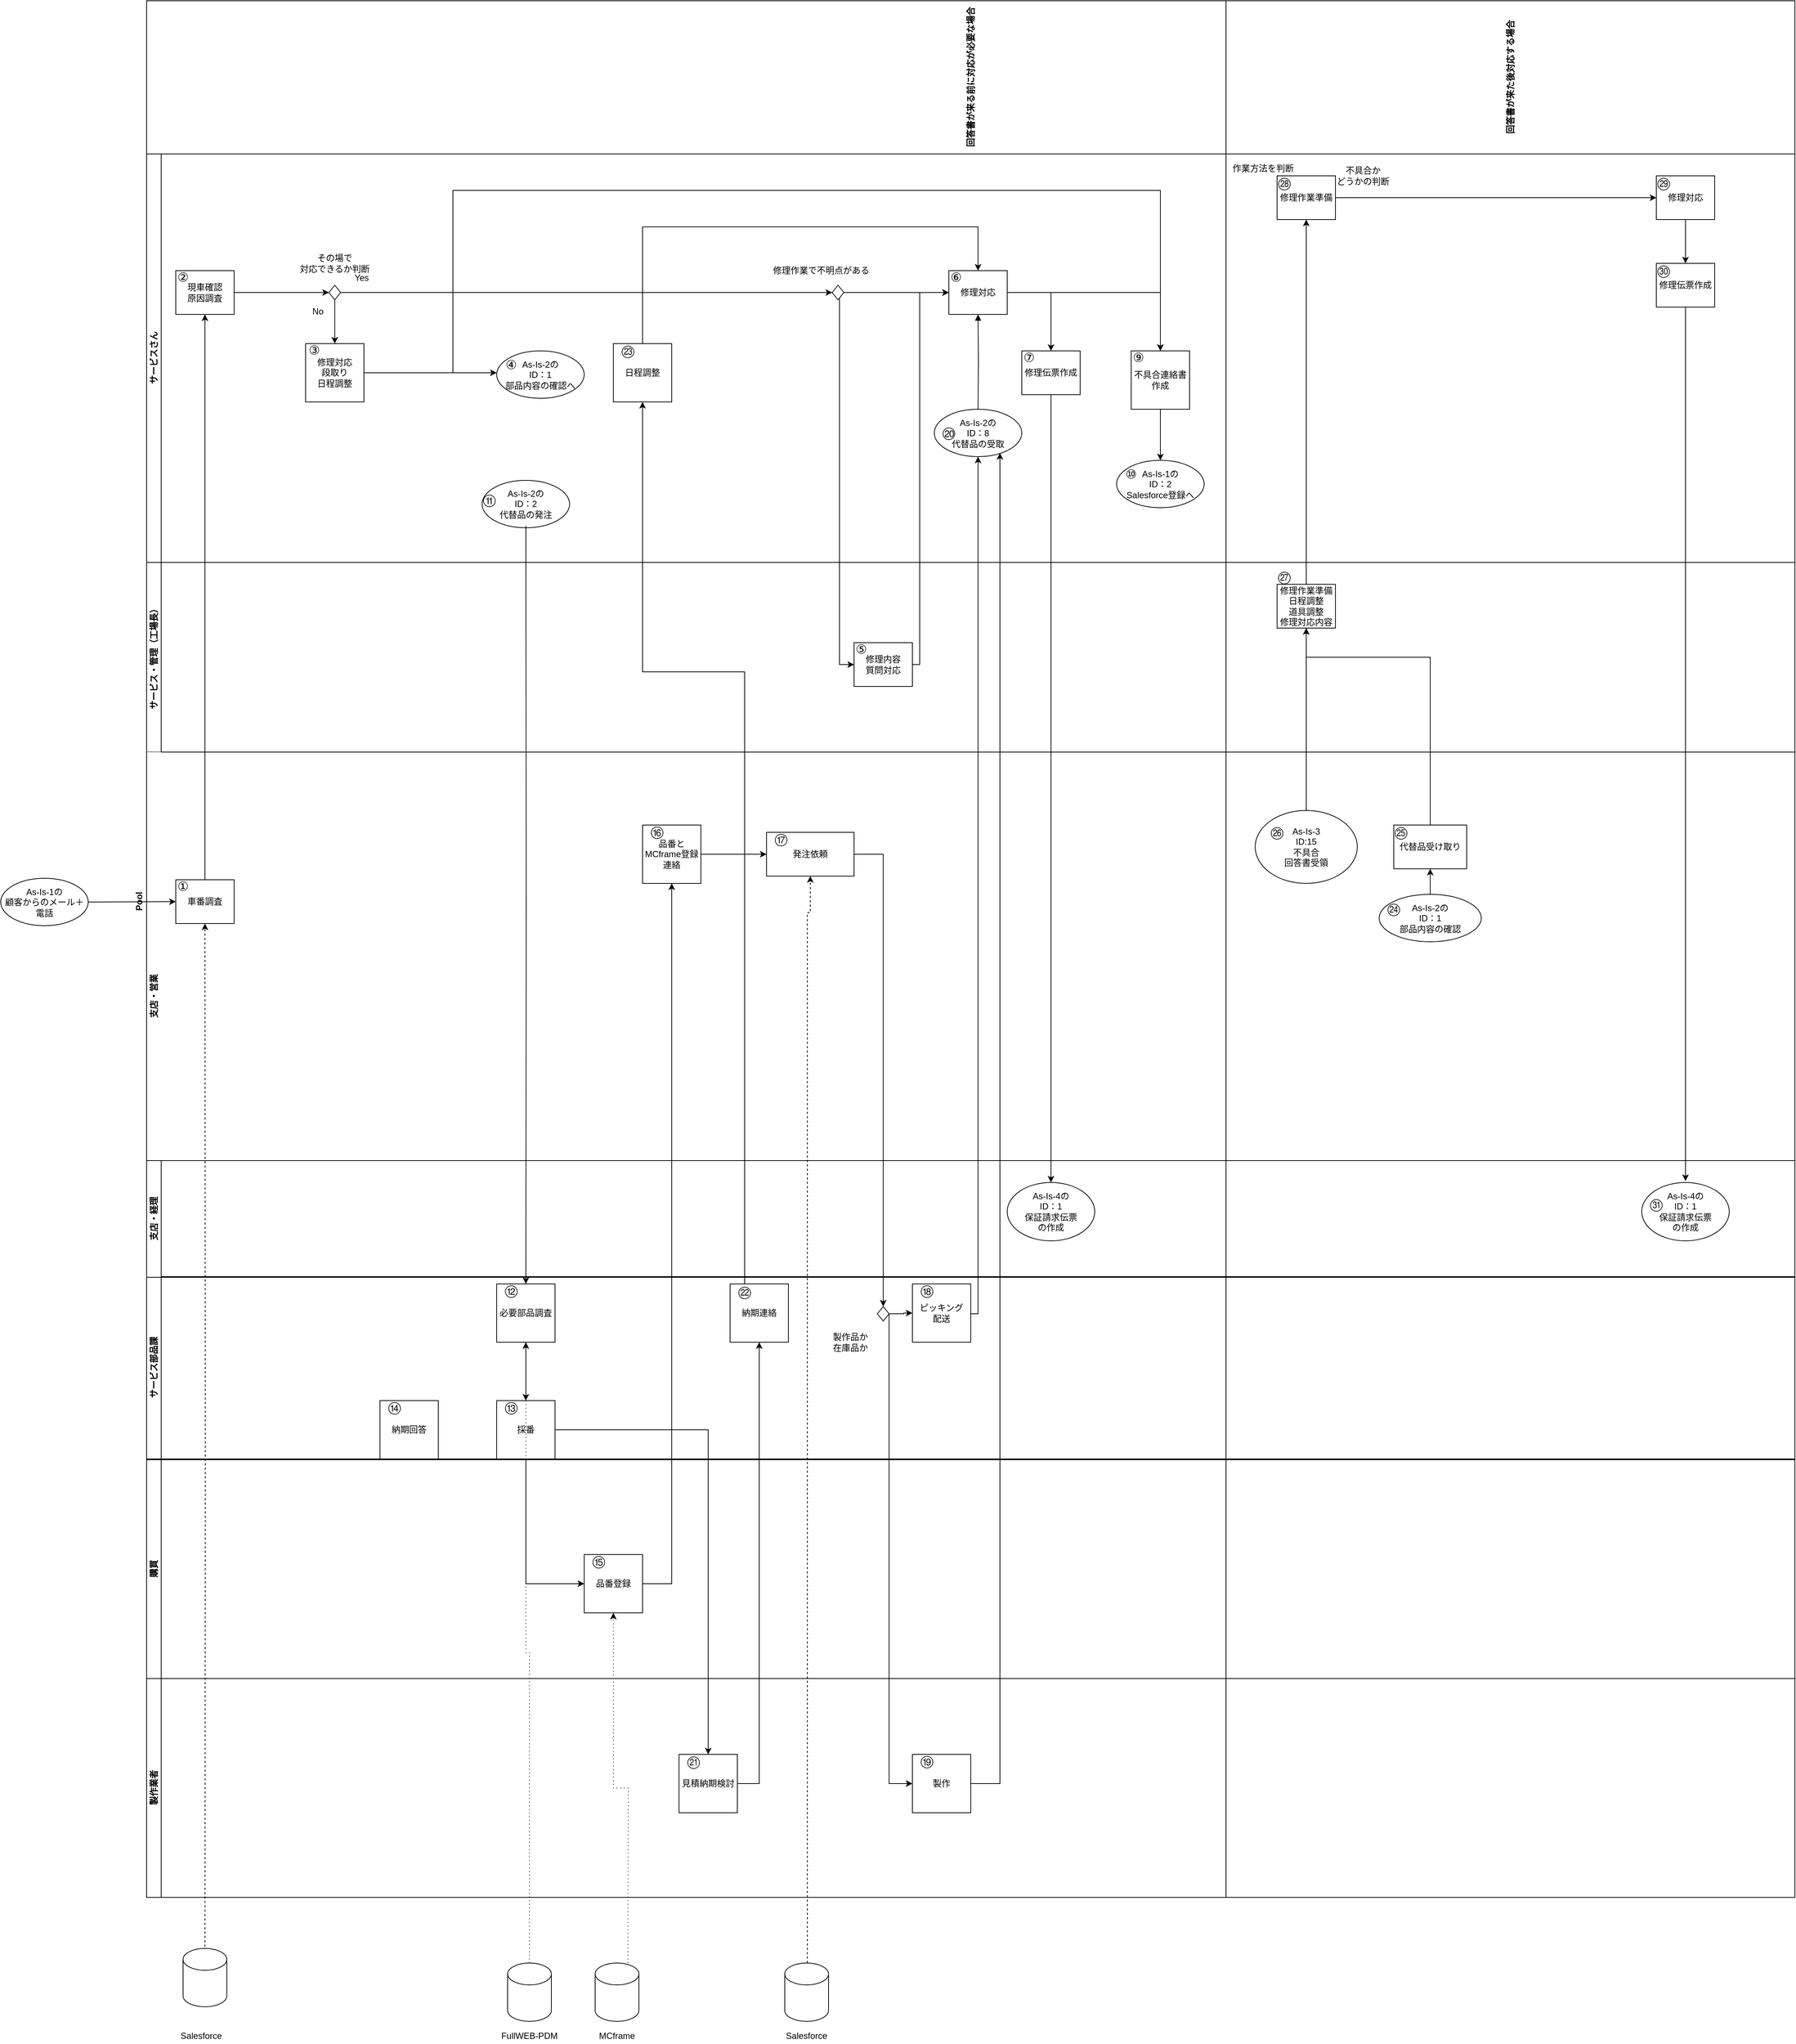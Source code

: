 <mxfile version="14.4.2" type="github">
  <diagram id="prtHgNgQTEPvFCAcTncT" name="Page-1">
    <mxGraphModel dx="3947" dy="2934" grid="1" gridSize="10" guides="1" tooltips="1" connect="1" arrows="1" fold="1" page="1" pageScale="1" pageWidth="827" pageHeight="1169" math="0" shadow="0">
      <root>
        <mxCell id="0" />
        <mxCell id="1" parent="0" />
        <mxCell id="dNxyNK7c78bLwvsdeMH5-19" value="Pool" style="swimlane;html=1;childLayout=stackLayout;resizeParent=1;resizeParentMax=0;horizontal=0;startSize=20;horizontalStack=0;swimlaneFillColor=none;strokeColor=none;" parent="1" vertex="1">
          <mxGeometry x="120" y="120" width="2280" height="930" as="geometry" />
        </mxCell>
        <mxCell id="dNxyNK7c78bLwvsdeMH5-20" value="サービス・管理（工場長）" style="swimlane;html=1;startSize=20;horizontal=0;" parent="dNxyNK7c78bLwvsdeMH5-19" vertex="1">
          <mxGeometry x="20" width="2260" height="260" as="geometry" />
        </mxCell>
        <mxCell id="z5nzv6D3eItYVxrzep7x-37" value="修理内容&lt;br&gt;質問対応" style="rounded=0;whiteSpace=wrap;html=1;fontFamily=Helvetica;fontSize=12;fontColor=#000000;align=center;" parent="dNxyNK7c78bLwvsdeMH5-20" vertex="1">
          <mxGeometry x="970" y="110" width="80" height="60" as="geometry" />
        </mxCell>
        <mxCell id="5hORHY0Bwvzyk7AXpnxr-28" value="&lt;span style=&quot;font-size: 17px&quot;&gt;⑤&lt;/span&gt;" style="text;html=1;strokeColor=none;fillColor=none;align=center;verticalAlign=middle;whiteSpace=wrap;rounded=0;" vertex="1" parent="dNxyNK7c78bLwvsdeMH5-20">
          <mxGeometry x="960" y="110" width="40" height="20" as="geometry" />
        </mxCell>
        <mxCell id="5hORHY0Bwvzyk7AXpnxr-49" value="&lt;span style=&quot;font-size: 17px&quot;&gt;㉗&lt;/span&gt;" style="text;html=1;strokeColor=none;fillColor=none;align=center;verticalAlign=middle;whiteSpace=wrap;rounded=0;" vertex="1" parent="dNxyNK7c78bLwvsdeMH5-20">
          <mxGeometry x="1540" y="10" width="40" height="20" as="geometry" />
        </mxCell>
        <mxCell id="dNxyNK7c78bLwvsdeMH5-21" value="支店・営業" style="swimlane;html=1;startSize=20;horizontal=0;strokeColor=none;" parent="dNxyNK7c78bLwvsdeMH5-19" vertex="1">
          <mxGeometry x="20" y="260" width="2260" height="670" as="geometry" />
        </mxCell>
        <mxCell id="EkoDnE93ibO1WMqdiC40-5" value="車番調査" style="rounded=0;whiteSpace=wrap;html=1;fontFamily=Helvetica;fontSize=12;fontColor=#000000;align=center;" parent="dNxyNK7c78bLwvsdeMH5-21" vertex="1">
          <mxGeometry x="40" y="175" width="80" height="60" as="geometry" />
        </mxCell>
        <mxCell id="z5nzv6D3eItYVxrzep7x-132" value="発注依頼" style="whiteSpace=wrap;html=1;" parent="dNxyNK7c78bLwvsdeMH5-21" vertex="1">
          <mxGeometry x="850" y="110" width="120" height="60" as="geometry" />
        </mxCell>
        <mxCell id="EkoDnE93ibO1WMqdiC40-7" style="edgeStyle=orthogonalEdgeStyle;rounded=0;orthogonalLoop=1;jettySize=auto;html=1;dashed=1;entryX=0.5;entryY=1;entryDx=0;entryDy=0;" parent="dNxyNK7c78bLwvsdeMH5-21" target="EkoDnE93ibO1WMqdiC40-5" edge="1">
          <mxGeometry relative="1" as="geometry">
            <Array as="points" />
            <mxPoint x="80" y="1715.714" as="sourcePoint" />
            <mxPoint x="80" y="240" as="targetPoint" />
          </mxGeometry>
        </mxCell>
        <mxCell id="5hORHY0Bwvzyk7AXpnxr-10" style="edgeStyle=orthogonalEdgeStyle;rounded=0;orthogonalLoop=1;jettySize=auto;html=1;" edge="1" parent="dNxyNK7c78bLwvsdeMH5-21" source="EkoDnE93ibO1WMqdiC40-41" target="z5nzv6D3eItYVxrzep7x-132">
          <mxGeometry relative="1" as="geometry" />
        </mxCell>
        <mxCell id="EkoDnE93ibO1WMqdiC40-41" value="品番とMCframe登録連絡" style="whiteSpace=wrap;html=1;aspect=fixed;" parent="dNxyNK7c78bLwvsdeMH5-21" vertex="1">
          <mxGeometry x="680" y="100" width="80" height="80" as="geometry" />
        </mxCell>
        <mxCell id="5hORHY0Bwvzyk7AXpnxr-14" value="As-Is-2の&lt;br&gt;ID：1&lt;br&gt;&lt;div&gt;部品内容の確&lt;span&gt;認&lt;/span&gt;&lt;/div&gt;" style="ellipse;whiteSpace=wrap;html=1;" vertex="1" parent="dNxyNK7c78bLwvsdeMH5-21">
          <mxGeometry x="1690" y="195" width="140" height="65" as="geometry" />
        </mxCell>
        <mxCell id="FLFnpMw3MmitnRIGWcoV-2" value="As-Is-3&lt;br&gt;ID:15&lt;br&gt;不具合&lt;br&gt;回答書受領" style="ellipse;whiteSpace=wrap;html=1;" parent="dNxyNK7c78bLwvsdeMH5-21" vertex="1">
          <mxGeometry x="1520" y="80" width="140" height="100" as="geometry" />
        </mxCell>
        <mxCell id="5hORHY0Bwvzyk7AXpnxr-22" value="&lt;span&gt;As-Is-4の&lt;/span&gt;&lt;br&gt;&lt;span&gt;ID：1&lt;/span&gt;&lt;br&gt;&lt;div&gt;&lt;div&gt;保証請求伝票&lt;/div&gt;&lt;div&gt;の作成&lt;/div&gt;&lt;/div&gt;" style="ellipse;whiteSpace=wrap;html=1;" vertex="1" parent="dNxyNK7c78bLwvsdeMH5-21">
          <mxGeometry x="2050" y="590" width="120" height="80" as="geometry" />
        </mxCell>
        <mxCell id="5hORHY0Bwvzyk7AXpnxr-24" value="&lt;font style=&quot;font-size: 17px&quot;&gt;①&lt;/font&gt;" style="text;html=1;strokeColor=none;fillColor=none;align=center;verticalAlign=middle;whiteSpace=wrap;rounded=0;" vertex="1" parent="dNxyNK7c78bLwvsdeMH5-21">
          <mxGeometry x="30" y="175" width="40" height="20" as="geometry" />
        </mxCell>
        <mxCell id="5hORHY0Bwvzyk7AXpnxr-38" value="&lt;span style=&quot;font-size: 17px&quot;&gt;⑯&lt;/span&gt;" style="text;html=1;strokeColor=none;fillColor=none;align=center;verticalAlign=middle;whiteSpace=wrap;rounded=0;" vertex="1" parent="dNxyNK7c78bLwvsdeMH5-21">
          <mxGeometry x="680" y="100" width="40" height="20" as="geometry" />
        </mxCell>
        <mxCell id="5hORHY0Bwvzyk7AXpnxr-39" value="&lt;span style=&quot;font-size: 17px&quot;&gt;⑰&lt;/span&gt;" style="text;html=1;strokeColor=none;fillColor=none;align=center;verticalAlign=middle;whiteSpace=wrap;rounded=0;" vertex="1" parent="dNxyNK7c78bLwvsdeMH5-21">
          <mxGeometry x="850" y="110" width="40" height="20" as="geometry" />
        </mxCell>
        <mxCell id="5hORHY0Bwvzyk7AXpnxr-46" value="&lt;span style=&quot;font-size: 17px&quot;&gt;㉔&lt;/span&gt;" style="text;html=1;strokeColor=none;fillColor=none;align=center;verticalAlign=middle;whiteSpace=wrap;rounded=0;" vertex="1" parent="dNxyNK7c78bLwvsdeMH5-21">
          <mxGeometry x="1690" y="205" width="40" height="20" as="geometry" />
        </mxCell>
        <mxCell id="5hORHY0Bwvzyk7AXpnxr-48" value="&lt;span style=&quot;font-size: 17px&quot;&gt;㉖&lt;/span&gt;" style="text;html=1;strokeColor=none;fillColor=none;align=center;verticalAlign=middle;whiteSpace=wrap;rounded=0;" vertex="1" parent="dNxyNK7c78bLwvsdeMH5-21">
          <mxGeometry x="1530" y="100" width="40" height="20" as="geometry" />
        </mxCell>
        <mxCell id="5hORHY0Bwvzyk7AXpnxr-53" value="&lt;span style=&quot;font-size: 17px&quot;&gt;㉛&lt;/span&gt;" style="text;html=1;strokeColor=none;fillColor=none;align=center;verticalAlign=middle;whiteSpace=wrap;rounded=0;" vertex="1" parent="dNxyNK7c78bLwvsdeMH5-21">
          <mxGeometry x="2050" y="610" width="40" height="20" as="geometry" />
        </mxCell>
        <mxCell id="z5nzv6D3eItYVxrzep7x-8" value="代替品受け取り" style="rounded=0;whiteSpace=wrap;html=1;" parent="dNxyNK7c78bLwvsdeMH5-21" vertex="1">
          <mxGeometry x="1710" y="100" width="100" height="60" as="geometry" />
        </mxCell>
        <mxCell id="5hORHY0Bwvzyk7AXpnxr-15" style="edgeStyle=orthogonalEdgeStyle;rounded=0;orthogonalLoop=1;jettySize=auto;html=1;" edge="1" parent="dNxyNK7c78bLwvsdeMH5-21" source="5hORHY0Bwvzyk7AXpnxr-14" target="z5nzv6D3eItYVxrzep7x-8">
          <mxGeometry relative="1" as="geometry" />
        </mxCell>
        <mxCell id="5hORHY0Bwvzyk7AXpnxr-47" value="&lt;span style=&quot;font-size: 17px&quot;&gt;㉕&lt;/span&gt;" style="text;html=1;strokeColor=none;fillColor=none;align=center;verticalAlign=middle;whiteSpace=wrap;rounded=0;" vertex="1" parent="dNxyNK7c78bLwvsdeMH5-21">
          <mxGeometry x="1700" y="100" width="40" height="20" as="geometry" />
        </mxCell>
        <mxCell id="z5nzv6D3eItYVxrzep7x-14" value="サービスさん" style="swimlane;html=1;startSize=20;horizontal=0;" parent="1" vertex="1">
          <mxGeometry x="140" y="-440" width="2260" height="560" as="geometry" />
        </mxCell>
        <mxCell id="z5nzv6D3eItYVxrzep7x-86" style="edgeStyle=orthogonalEdgeStyle;rounded=0;orthogonalLoop=1;jettySize=auto;html=1;entryX=0;entryY=0.5;entryDx=0;entryDy=0;" parent="z5nzv6D3eItYVxrzep7x-14" source="z5nzv6D3eItYVxrzep7x-16" target="z5nzv6D3eItYVxrzep7x-85" edge="1">
          <mxGeometry relative="1" as="geometry" />
        </mxCell>
        <mxCell id="z5nzv6D3eItYVxrzep7x-16" value="現車確認&lt;br&gt;原因調査" style="rounded=0;whiteSpace=wrap;html=1;fontFamily=Helvetica;fontSize=12;fontColor=#000000;align=center;" parent="z5nzv6D3eItYVxrzep7x-14" vertex="1">
          <mxGeometry x="40" y="160" width="80" height="60" as="geometry" />
        </mxCell>
        <mxCell id="z5nzv6D3eItYVxrzep7x-44" style="edgeStyle=orthogonalEdgeStyle;rounded=0;orthogonalLoop=1;jettySize=auto;html=1;entryX=0;entryY=0.5;entryDx=0;entryDy=0;" parent="z5nzv6D3eItYVxrzep7x-14" source="z5nzv6D3eItYVxrzep7x-21" target="z5nzv6D3eItYVxrzep7x-23" edge="1">
          <mxGeometry relative="1" as="geometry" />
        </mxCell>
        <mxCell id="z5nzv6D3eItYVxrzep7x-21" value="" style="rhombus;whiteSpace=wrap;html=1;" parent="z5nzv6D3eItYVxrzep7x-14" vertex="1">
          <mxGeometry x="940" y="180" width="16" height="20" as="geometry" />
        </mxCell>
        <mxCell id="z5nzv6D3eItYVxrzep7x-22" value="その場で&lt;br&gt;対応できるか判断" style="text;html=1;strokeColor=none;fillColor=none;align=center;verticalAlign=middle;whiteSpace=wrap;rounded=0;" parent="z5nzv6D3eItYVxrzep7x-14" vertex="1">
          <mxGeometry x="193" y="140" width="130" height="20" as="geometry" />
        </mxCell>
        <mxCell id="5hORHY0Bwvzyk7AXpnxr-8" style="edgeStyle=orthogonalEdgeStyle;rounded=0;orthogonalLoop=1;jettySize=auto;html=1;entryX=0.5;entryY=0;entryDx=0;entryDy=0;" edge="1" parent="z5nzv6D3eItYVxrzep7x-14" source="z5nzv6D3eItYVxrzep7x-23" target="5hORHY0Bwvzyk7AXpnxr-6">
          <mxGeometry relative="1" as="geometry" />
        </mxCell>
        <mxCell id="z5nzv6D3eItYVxrzep7x-23" value="修理対応" style="rounded=0;whiteSpace=wrap;html=1;fontFamily=Helvetica;fontSize=12;fontColor=#000000;align=center;" parent="z5nzv6D3eItYVxrzep7x-14" vertex="1">
          <mxGeometry x="1100" y="160" width="80" height="60" as="geometry" />
        </mxCell>
        <mxCell id="dNxyNK7c78bLwvsdeMH5-34" value="修理伝票作成" style="rounded=0;whiteSpace=wrap;html=1;fontFamily=Helvetica;fontSize=12;fontColor=#000000;align=center;" parent="z5nzv6D3eItYVxrzep7x-14" vertex="1">
          <mxGeometry x="1200" y="270" width="80" height="60" as="geometry" />
        </mxCell>
        <mxCell id="YrqZv5F6dzmh7RyfZA-b-25" style="edgeStyle=orthogonalEdgeStyle;rounded=0;orthogonalLoop=1;jettySize=auto;html=1;entryX=0.5;entryY=0;entryDx=0;entryDy=0;exitX=1;exitY=0.5;exitDx=0;exitDy=0;" parent="z5nzv6D3eItYVxrzep7x-14" source="z5nzv6D3eItYVxrzep7x-23" target="dNxyNK7c78bLwvsdeMH5-34" edge="1">
          <mxGeometry relative="1" as="geometry">
            <mxPoint x="550" y="350" as="sourcePoint" />
            <Array as="points">
              <mxPoint x="1240" y="190" />
            </Array>
          </mxGeometry>
        </mxCell>
        <mxCell id="z5nzv6D3eItYVxrzep7x-42" value="No" style="text;html=1;strokeColor=none;fillColor=none;align=center;verticalAlign=middle;whiteSpace=wrap;rounded=0;" parent="z5nzv6D3eItYVxrzep7x-14" vertex="1">
          <mxGeometry x="170" y="206" width="130" height="20" as="geometry" />
        </mxCell>
        <mxCell id="z5nzv6D3eItYVxrzep7x-43" value="Yes" style="text;html=1;strokeColor=none;fillColor=none;align=center;verticalAlign=middle;whiteSpace=wrap;rounded=0;" parent="z5nzv6D3eItYVxrzep7x-14" vertex="1">
          <mxGeometry x="230" y="160" width="130" height="20" as="geometry" />
        </mxCell>
        <mxCell id="z5nzv6D3eItYVxrzep7x-100" style="edgeStyle=orthogonalEdgeStyle;rounded=0;orthogonalLoop=1;jettySize=auto;html=1;entryX=0;entryY=0.5;entryDx=0;entryDy=0;" parent="z5nzv6D3eItYVxrzep7x-14" source="z5nzv6D3eItYVxrzep7x-85" target="z5nzv6D3eItYVxrzep7x-21" edge="1">
          <mxGeometry relative="1" as="geometry" />
        </mxCell>
        <mxCell id="z5nzv6D3eItYVxrzep7x-85" value="" style="rhombus;whiteSpace=wrap;html=1;" parent="z5nzv6D3eItYVxrzep7x-14" vertex="1">
          <mxGeometry x="250" y="180" width="16" height="20" as="geometry" />
        </mxCell>
        <mxCell id="5hORHY0Bwvzyk7AXpnxr-16" style="edgeStyle=orthogonalEdgeStyle;rounded=0;orthogonalLoop=1;jettySize=auto;html=1;entryX=0;entryY=0.5;entryDx=0;entryDy=0;" edge="1" parent="z5nzv6D3eItYVxrzep7x-14" source="z5nzv6D3eItYVxrzep7x-93">
          <mxGeometry relative="1" as="geometry">
            <mxPoint x="480" y="300" as="targetPoint" />
          </mxGeometry>
        </mxCell>
        <mxCell id="z5nzv6D3eItYVxrzep7x-93" value="修理対応&lt;br&gt;段取り&lt;br&gt;日程調整" style="whiteSpace=wrap;html=1;aspect=fixed;" parent="z5nzv6D3eItYVxrzep7x-14" vertex="1">
          <mxGeometry x="218" y="260" width="80" height="80" as="geometry" />
        </mxCell>
        <mxCell id="z5nzv6D3eItYVxrzep7x-92" style="edgeStyle=orthogonalEdgeStyle;rounded=0;orthogonalLoop=1;jettySize=auto;html=1;" parent="z5nzv6D3eItYVxrzep7x-14" source="z5nzv6D3eItYVxrzep7x-85" target="z5nzv6D3eItYVxrzep7x-93" edge="1">
          <mxGeometry relative="1" as="geometry">
            <mxPoint x="258" y="150" as="targetPoint" />
          </mxGeometry>
        </mxCell>
        <mxCell id="5hORHY0Bwvzyk7AXpnxr-7" style="edgeStyle=orthogonalEdgeStyle;rounded=0;orthogonalLoop=1;jettySize=auto;html=1;entryX=0.5;entryY=0;entryDx=0;entryDy=0;exitX=1;exitY=0.5;exitDx=0;exitDy=0;" edge="1" parent="z5nzv6D3eItYVxrzep7x-14" source="z5nzv6D3eItYVxrzep7x-93" target="5hORHY0Bwvzyk7AXpnxr-6">
          <mxGeometry relative="1" as="geometry">
            <mxPoint x="310" y="300" as="sourcePoint" />
            <Array as="points">
              <mxPoint x="420" y="300" />
              <mxPoint x="420" y="50" />
              <mxPoint x="1390" y="50" />
            </Array>
          </mxGeometry>
        </mxCell>
        <mxCell id="z5nzv6D3eItYVxrzep7x-101" value="修理作業で不明点がある" style="text;html=1;strokeColor=none;fillColor=none;align=center;verticalAlign=middle;whiteSpace=wrap;rounded=0;" parent="z5nzv6D3eItYVxrzep7x-14" vertex="1">
          <mxGeometry x="850" y="150" width="150" height="20" as="geometry" />
        </mxCell>
        <mxCell id="z5nzv6D3eItYVxrzep7x-143" style="edgeStyle=orthogonalEdgeStyle;rounded=0;orthogonalLoop=1;jettySize=auto;html=1;entryX=0.5;entryY=1;entryDx=0;entryDy=0;endArrow=block;endFill=1;" parent="z5nzv6D3eItYVxrzep7x-14" target="z5nzv6D3eItYVxrzep7x-23" edge="1">
          <mxGeometry relative="1" as="geometry">
            <mxPoint x="1140" y="350" as="sourcePoint" />
          </mxGeometry>
        </mxCell>
        <mxCell id="EkoDnE93ibO1WMqdiC40-53" style="edgeStyle=orthogonalEdgeStyle;rounded=0;orthogonalLoop=1;jettySize=auto;html=1;entryX=0.5;entryY=0;entryDx=0;entryDy=0;" parent="z5nzv6D3eItYVxrzep7x-14" source="EkoDnE93ibO1WMqdiC40-51" target="z5nzv6D3eItYVxrzep7x-23" edge="1">
          <mxGeometry relative="1" as="geometry">
            <Array as="points">
              <mxPoint x="680" y="100" />
              <mxPoint x="1140" y="100" />
            </Array>
          </mxGeometry>
        </mxCell>
        <mxCell id="EkoDnE93ibO1WMqdiC40-51" value="日程調整" style="whiteSpace=wrap;html=1;aspect=fixed;" parent="z5nzv6D3eItYVxrzep7x-14" vertex="1">
          <mxGeometry x="640" y="260" width="80" height="80" as="geometry" />
        </mxCell>
        <mxCell id="5hORHY0Bwvzyk7AXpnxr-13" style="edgeStyle=orthogonalEdgeStyle;rounded=0;orthogonalLoop=1;jettySize=auto;html=1;" edge="1" parent="z5nzv6D3eItYVxrzep7x-14" source="5hORHY0Bwvzyk7AXpnxr-6" target="5hORHY0Bwvzyk7AXpnxr-11">
          <mxGeometry relative="1" as="geometry" />
        </mxCell>
        <mxCell id="5hORHY0Bwvzyk7AXpnxr-6" value="不具合連絡書作成" style="whiteSpace=wrap;html=1;aspect=fixed;" vertex="1" parent="z5nzv6D3eItYVxrzep7x-14">
          <mxGeometry x="1350" y="270" width="80" height="80" as="geometry" />
        </mxCell>
        <mxCell id="5hORHY0Bwvzyk7AXpnxr-11" value="As-Is-1の&lt;br&gt;ID：2&lt;br&gt;Salesforce登録へ" style="ellipse;whiteSpace=wrap;html=1;" vertex="1" parent="z5nzv6D3eItYVxrzep7x-14">
          <mxGeometry x="1330" y="420" width="120" height="65" as="geometry" />
        </mxCell>
        <mxCell id="5hORHY0Bwvzyk7AXpnxr-17" value="As-Is-2の&lt;br&gt;ID：1&lt;br&gt;部品内容の確認へ" style="ellipse;whiteSpace=wrap;html=1;" vertex="1" parent="z5nzv6D3eItYVxrzep7x-14">
          <mxGeometry x="480" y="270" width="120" height="65" as="geometry" />
        </mxCell>
        <mxCell id="5hORHY0Bwvzyk7AXpnxr-18" value="As-Is-2の&lt;br&gt;ID：2&lt;br&gt;代替品の発注" style="ellipse;whiteSpace=wrap;html=1;" vertex="1" parent="z5nzv6D3eItYVxrzep7x-14">
          <mxGeometry x="460" y="447.5" width="120" height="65" as="geometry" />
        </mxCell>
        <mxCell id="5hORHY0Bwvzyk7AXpnxr-21" value="As-Is-2の&lt;br&gt;ID：8&lt;br&gt;代替品の受取" style="ellipse;whiteSpace=wrap;html=1;" vertex="1" parent="z5nzv6D3eItYVxrzep7x-14">
          <mxGeometry x="1080" y="350" width="120" height="65" as="geometry" />
        </mxCell>
        <mxCell id="5hORHY0Bwvzyk7AXpnxr-25" value="&lt;font style=&quot;font-size: 17px&quot;&gt;②&lt;/font&gt;" style="text;html=1;strokeColor=none;fillColor=none;align=center;verticalAlign=middle;whiteSpace=wrap;rounded=0;" vertex="1" parent="z5nzv6D3eItYVxrzep7x-14">
          <mxGeometry x="30" y="160" width="40" height="20" as="geometry" />
        </mxCell>
        <mxCell id="5hORHY0Bwvzyk7AXpnxr-26" value="&lt;font style=&quot;font-size: 17px&quot;&gt;③&lt;/font&gt;" style="text;html=1;strokeColor=none;fillColor=none;align=center;verticalAlign=middle;whiteSpace=wrap;rounded=0;" vertex="1" parent="z5nzv6D3eItYVxrzep7x-14">
          <mxGeometry x="210" y="260" width="40" height="20" as="geometry" />
        </mxCell>
        <mxCell id="5hORHY0Bwvzyk7AXpnxr-27" value="&lt;span style=&quot;font-size: 17px&quot;&gt;④&lt;/span&gt;" style="text;html=1;strokeColor=none;fillColor=none;align=center;verticalAlign=middle;whiteSpace=wrap;rounded=0;" vertex="1" parent="z5nzv6D3eItYVxrzep7x-14">
          <mxGeometry x="480" y="280" width="40" height="20" as="geometry" />
        </mxCell>
        <mxCell id="5hORHY0Bwvzyk7AXpnxr-29" value="&lt;span style=&quot;font-size: 17px&quot;&gt;⑥&lt;/span&gt;" style="text;html=1;strokeColor=none;fillColor=none;align=center;verticalAlign=middle;whiteSpace=wrap;rounded=0;" vertex="1" parent="z5nzv6D3eItYVxrzep7x-14">
          <mxGeometry x="1090" y="160" width="40" height="20" as="geometry" />
        </mxCell>
        <mxCell id="5hORHY0Bwvzyk7AXpnxr-30" value="&lt;span style=&quot;font-size: 17px&quot;&gt;⑦&lt;/span&gt;" style="text;html=1;strokeColor=none;fillColor=none;align=center;verticalAlign=middle;whiteSpace=wrap;rounded=0;" vertex="1" parent="z5nzv6D3eItYVxrzep7x-14">
          <mxGeometry x="1190" y="270" width="40" height="20" as="geometry" />
        </mxCell>
        <mxCell id="5hORHY0Bwvzyk7AXpnxr-31" value="&lt;span style=&quot;font-size: 17px&quot;&gt;⑨&lt;/span&gt;" style="text;html=1;strokeColor=none;fillColor=none;align=center;verticalAlign=middle;whiteSpace=wrap;rounded=0;" vertex="1" parent="z5nzv6D3eItYVxrzep7x-14">
          <mxGeometry x="1340" y="270" width="40" height="20" as="geometry" />
        </mxCell>
        <mxCell id="5hORHY0Bwvzyk7AXpnxr-32" value="&lt;span style=&quot;font-size: 17px&quot;&gt;⑩&lt;/span&gt;" style="text;html=1;strokeColor=none;fillColor=none;align=center;verticalAlign=middle;whiteSpace=wrap;rounded=0;" vertex="1" parent="z5nzv6D3eItYVxrzep7x-14">
          <mxGeometry x="1330" y="430" width="40" height="20" as="geometry" />
        </mxCell>
        <mxCell id="5hORHY0Bwvzyk7AXpnxr-33" value="&lt;span style=&quot;font-size: 17px&quot;&gt;⑪&lt;/span&gt;" style="text;html=1;strokeColor=none;fillColor=none;align=center;verticalAlign=middle;whiteSpace=wrap;rounded=0;" vertex="1" parent="z5nzv6D3eItYVxrzep7x-14">
          <mxGeometry x="450" y="465" width="40" height="20" as="geometry" />
        </mxCell>
        <mxCell id="5hORHY0Bwvzyk7AXpnxr-42" value="&lt;span style=&quot;font-size: 17px&quot;&gt;⑳&lt;/span&gt;" style="text;html=1;strokeColor=none;fillColor=none;align=center;verticalAlign=middle;whiteSpace=wrap;rounded=0;" vertex="1" parent="z5nzv6D3eItYVxrzep7x-14">
          <mxGeometry x="1080" y="372.5" width="40" height="20" as="geometry" />
        </mxCell>
        <mxCell id="5hORHY0Bwvzyk7AXpnxr-45" value="&lt;span style=&quot;font-size: 17px&quot;&gt;㉓&lt;/span&gt;" style="text;html=1;strokeColor=none;fillColor=none;align=center;verticalAlign=middle;whiteSpace=wrap;rounded=0;" vertex="1" parent="z5nzv6D3eItYVxrzep7x-14">
          <mxGeometry x="640" y="260" width="40" height="20" as="geometry" />
        </mxCell>
        <mxCell id="z5nzv6D3eItYVxrzep7x-63" style="edgeStyle=orthogonalEdgeStyle;rounded=0;orthogonalLoop=1;jettySize=auto;html=1;" parent="1" source="dNxyNK7c78bLwvsdeMH5-34" edge="1">
          <mxGeometry relative="1" as="geometry">
            <mxPoint x="1380" y="970" as="targetPoint" />
          </mxGeometry>
        </mxCell>
        <mxCell id="z5nzv6D3eItYVxrzep7x-65" value="回答書が来る前に対応が必要な場合" style="swimlane;html=1;startSize=210;horizontal=0;direction=south;" parent="1" vertex="1">
          <mxGeometry x="140" y="-650" width="2260" height="2600" as="geometry" />
        </mxCell>
        <mxCell id="z5nzv6D3eItYVxrzep7x-57" value="サービス部品課" style="swimlane;html=1;startSize=20;horizontal=0;" parent="z5nzv6D3eItYVxrzep7x-65" vertex="1">
          <mxGeometry y="1749" width="2260" height="250" as="geometry" />
        </mxCell>
        <mxCell id="EkoDnE93ibO1WMqdiC40-18" value="採番" style="whiteSpace=wrap;html=1;aspect=fixed;" parent="z5nzv6D3eItYVxrzep7x-57" vertex="1">
          <mxGeometry x="480" y="170" width="80" height="80" as="geometry" />
        </mxCell>
        <mxCell id="EkoDnE93ibO1WMqdiC40-22" style="edgeStyle=orthogonalEdgeStyle;rounded=0;orthogonalLoop=1;jettySize=auto;html=1;entryX=0.5;entryY=0;entryDx=0;entryDy=0;" parent="z5nzv6D3eItYVxrzep7x-57" source="EkoDnE93ibO1WMqdiC40-19" target="EkoDnE93ibO1WMqdiC40-18" edge="1">
          <mxGeometry relative="1" as="geometry" />
        </mxCell>
        <mxCell id="EkoDnE93ibO1WMqdiC40-19" value="必要部品調査" style="whiteSpace=wrap;html=1;aspect=fixed;" parent="z5nzv6D3eItYVxrzep7x-57" vertex="1">
          <mxGeometry x="480" y="10" width="80" height="80" as="geometry" />
        </mxCell>
        <mxCell id="EkoDnE93ibO1WMqdiC40-38" value="納期回答" style="whiteSpace=wrap;html=1;aspect=fixed;" parent="z5nzv6D3eItYVxrzep7x-57" vertex="1">
          <mxGeometry x="320" y="170" width="80" height="80" as="geometry" />
        </mxCell>
        <mxCell id="EkoDnE93ibO1WMqdiC40-48" value="納期連絡" style="whiteSpace=wrap;html=1;aspect=fixed;" parent="z5nzv6D3eItYVxrzep7x-57" vertex="1">
          <mxGeometry x="800" y="10" width="80" height="80" as="geometry" />
        </mxCell>
        <mxCell id="EkoDnE93ibO1WMqdiC40-64" value="ピッキング&lt;br&gt;配送" style="whiteSpace=wrap;html=1;aspect=fixed;" parent="z5nzv6D3eItYVxrzep7x-57" vertex="1">
          <mxGeometry x="1050" y="10" width="80" height="80" as="geometry" />
        </mxCell>
        <mxCell id="EkoDnE93ibO1WMqdiC40-68" value="製作品か&lt;br&gt;在庫品か" style="text;html=1;strokeColor=none;fillColor=none;align=center;verticalAlign=middle;whiteSpace=wrap;rounded=0;" parent="z5nzv6D3eItYVxrzep7x-57" vertex="1">
          <mxGeometry x="890" y="80" width="150" height="20" as="geometry" />
        </mxCell>
        <mxCell id="5hORHY0Bwvzyk7AXpnxr-34" value="&lt;span style=&quot;font-size: 17px&quot;&gt;⑫&lt;/span&gt;" style="text;html=1;strokeColor=none;fillColor=none;align=center;verticalAlign=middle;whiteSpace=wrap;rounded=0;" vertex="1" parent="z5nzv6D3eItYVxrzep7x-57">
          <mxGeometry x="480" y="10" width="40" height="20" as="geometry" />
        </mxCell>
        <mxCell id="5hORHY0Bwvzyk7AXpnxr-35" value="&lt;span style=&quot;font-size: 17px&quot;&gt;⑬&lt;/span&gt;" style="text;html=1;strokeColor=none;fillColor=none;align=center;verticalAlign=middle;whiteSpace=wrap;rounded=0;" vertex="1" parent="z5nzv6D3eItYVxrzep7x-57">
          <mxGeometry x="480" y="170" width="40" height="20" as="geometry" />
        </mxCell>
        <mxCell id="5hORHY0Bwvzyk7AXpnxr-36" value="&lt;span style=&quot;font-size: 17px&quot;&gt;⑭&lt;/span&gt;" style="text;html=1;strokeColor=none;fillColor=none;align=center;verticalAlign=middle;whiteSpace=wrap;rounded=0;" vertex="1" parent="z5nzv6D3eItYVxrzep7x-57">
          <mxGeometry x="320" y="170" width="40" height="20" as="geometry" />
        </mxCell>
        <mxCell id="5hORHY0Bwvzyk7AXpnxr-40" value="&lt;span style=&quot;font-size: 17px&quot;&gt;⑱&lt;/span&gt;" style="text;html=1;strokeColor=none;fillColor=none;align=center;verticalAlign=middle;whiteSpace=wrap;rounded=0;" vertex="1" parent="z5nzv6D3eItYVxrzep7x-57">
          <mxGeometry x="1050" y="10" width="40" height="20" as="geometry" />
        </mxCell>
        <mxCell id="5hORHY0Bwvzyk7AXpnxr-44" value="&lt;span style=&quot;font-size: 17px&quot;&gt;㉒&lt;/span&gt;" style="text;html=1;strokeColor=none;fillColor=none;align=center;verticalAlign=middle;whiteSpace=wrap;rounded=0;" vertex="1" parent="z5nzv6D3eItYVxrzep7x-57">
          <mxGeometry x="800" y="11" width="40" height="20" as="geometry" />
        </mxCell>
        <mxCell id="dNxyNK7c78bLwvsdeMH5-22" value="支店・経理" style="swimlane;html=1;startSize=20;horizontal=0;" parent="z5nzv6D3eItYVxrzep7x-65" vertex="1">
          <mxGeometry y="1590" width="2260" height="160" as="geometry" />
        </mxCell>
        <mxCell id="5hORHY0Bwvzyk7AXpnxr-23" value="&lt;span&gt;As-Is-4の&lt;/span&gt;&lt;br&gt;&lt;span&gt;ID：1&lt;/span&gt;&lt;br&gt;&lt;div&gt;&lt;div&gt;保証請求伝票&lt;/div&gt;&lt;div&gt;の作成&lt;/div&gt;&lt;/div&gt;" style="ellipse;whiteSpace=wrap;html=1;" vertex="1" parent="dNxyNK7c78bLwvsdeMH5-22">
          <mxGeometry x="1180" y="30" width="120" height="80" as="geometry" />
        </mxCell>
        <mxCell id="z5nzv6D3eItYVxrzep7x-32" value="作業方法を判断" style="text;html=1;strokeColor=none;fillColor=none;align=center;verticalAlign=middle;whiteSpace=wrap;rounded=0;" parent="z5nzv6D3eItYVxrzep7x-65" vertex="1">
          <mxGeometry x="1466" y="220" width="130" height="20" as="geometry" />
        </mxCell>
        <mxCell id="z5nzv6D3eItYVxrzep7x-34" value="修理作業準備" style="rounded=0;whiteSpace=wrap;html=1;fontFamily=Helvetica;fontSize=12;fontColor=#000000;align=center;" parent="z5nzv6D3eItYVxrzep7x-65" vertex="1">
          <mxGeometry x="1550" y="240" width="80" height="60" as="geometry" />
        </mxCell>
        <mxCell id="z5nzv6D3eItYVxrzep7x-26" style="edgeStyle=orthogonalEdgeStyle;rounded=0;orthogonalLoop=1;jettySize=auto;html=1;exitX=1;exitY=0.5;exitDx=0;exitDy=0;" parent="z5nzv6D3eItYVxrzep7x-65" source="z5nzv6D3eItYVxrzep7x-34" edge="1">
          <mxGeometry relative="1" as="geometry">
            <mxPoint x="1760" y="270" as="sourcePoint" />
            <mxPoint x="2070" y="270" as="targetPoint" />
          </mxGeometry>
        </mxCell>
        <mxCell id="z5nzv6D3eItYVxrzep7x-33" value="不具合か&lt;br&gt;どうかの判断" style="text;html=1;strokeColor=none;fillColor=none;align=center;verticalAlign=middle;whiteSpace=wrap;rounded=0;" parent="z5nzv6D3eItYVxrzep7x-65" vertex="1">
          <mxGeometry x="1603" y="230" width="130" height="20" as="geometry" />
        </mxCell>
        <mxCell id="z5nzv6D3eItYVxrzep7x-29" value="修理対応" style="rounded=0;whiteSpace=wrap;html=1;fontFamily=Helvetica;fontSize=12;fontColor=#000000;align=center;" parent="z5nzv6D3eItYVxrzep7x-65" vertex="1">
          <mxGeometry x="2070" y="240" width="80" height="60" as="geometry" />
        </mxCell>
        <mxCell id="z5nzv6D3eItYVxrzep7x-71" style="edgeStyle=orthogonalEdgeStyle;rounded=0;orthogonalLoop=1;jettySize=auto;html=1;entryX=0.5;entryY=0;entryDx=0;entryDy=0;exitX=0.5;exitY=1;exitDx=0;exitDy=0;" parent="z5nzv6D3eItYVxrzep7x-65" source="z5nzv6D3eItYVxrzep7x-29" target="z5nzv6D3eItYVxrzep7x-70" edge="1">
          <mxGeometry relative="1" as="geometry">
            <mxPoint x="2110" y="310" as="sourcePoint" />
          </mxGeometry>
        </mxCell>
        <mxCell id="z5nzv6D3eItYVxrzep7x-70" value="修理伝票作成" style="rounded=0;whiteSpace=wrap;html=1;fontFamily=Helvetica;fontSize=12;fontColor=#000000;align=center;" parent="z5nzv6D3eItYVxrzep7x-65" vertex="1">
          <mxGeometry x="2070" y="360" width="80" height="60" as="geometry" />
        </mxCell>
        <mxCell id="z5nzv6D3eItYVxrzep7x-72" style="edgeStyle=orthogonalEdgeStyle;rounded=0;orthogonalLoop=1;jettySize=auto;html=1;" parent="z5nzv6D3eItYVxrzep7x-65" source="z5nzv6D3eItYVxrzep7x-70" edge="1">
          <mxGeometry relative="1" as="geometry">
            <mxPoint x="2110" y="1618" as="targetPoint" />
          </mxGeometry>
        </mxCell>
        <mxCell id="z5nzv6D3eItYVxrzep7x-68" style="edgeStyle=orthogonalEdgeStyle;rounded=0;orthogonalLoop=1;jettySize=auto;html=1;entryX=0.5;entryY=1;entryDx=0;entryDy=0;" parent="z5nzv6D3eItYVxrzep7x-65" source="z5nzv6D3eItYVxrzep7x-7" target="z5nzv6D3eItYVxrzep7x-34" edge="1">
          <mxGeometry relative="1" as="geometry" />
        </mxCell>
        <mxCell id="z5nzv6D3eItYVxrzep7x-7" value="修理作業準備&lt;br&gt;日程調整&lt;br&gt;道具調整&lt;br&gt;修理対応内容" style="rounded=0;whiteSpace=wrap;html=1;fontFamily=Helvetica;fontSize=12;fontColor=#000000;align=center;" parent="z5nzv6D3eItYVxrzep7x-65" vertex="1">
          <mxGeometry x="1550" y="800" width="80" height="60" as="geometry" />
        </mxCell>
        <mxCell id="FLFnpMw3MmitnRIGWcoV-14" style="edgeStyle=orthogonalEdgeStyle;rounded=0;orthogonalLoop=1;jettySize=auto;html=1;" parent="z5nzv6D3eItYVxrzep7x-65" source="FLFnpMw3MmitnRIGWcoV-2" edge="1">
          <mxGeometry relative="1" as="geometry">
            <mxPoint x="1590" y="860" as="targetPoint" />
          </mxGeometry>
        </mxCell>
        <mxCell id="z5nzv6D3eItYVxrzep7x-67" value="回答書が来た後対応する場合" style="swimlane;html=1;startSize=210;horizontal=0;direction=south;" parent="z5nzv6D3eItYVxrzep7x-65" vertex="1">
          <mxGeometry x="1480" width="780" height="2600" as="geometry" />
        </mxCell>
        <mxCell id="5hORHY0Bwvzyk7AXpnxr-50" value="&lt;span style=&quot;font-size: 17px&quot;&gt;㉘&lt;/span&gt;" style="text;html=1;strokeColor=none;fillColor=none;align=center;verticalAlign=middle;whiteSpace=wrap;rounded=0;" vertex="1" parent="z5nzv6D3eItYVxrzep7x-65">
          <mxGeometry x="1540" y="240" width="40" height="20" as="geometry" />
        </mxCell>
        <mxCell id="5hORHY0Bwvzyk7AXpnxr-51" value="&lt;span style=&quot;font-size: 17px&quot;&gt;㉙&lt;/span&gt;" style="text;html=1;strokeColor=none;fillColor=none;align=center;verticalAlign=middle;whiteSpace=wrap;rounded=0;" vertex="1" parent="z5nzv6D3eItYVxrzep7x-65">
          <mxGeometry x="2060" y="240" width="40" height="20" as="geometry" />
        </mxCell>
        <mxCell id="5hORHY0Bwvzyk7AXpnxr-52" value="&lt;span style=&quot;font-size: 17px&quot;&gt;㉚&lt;/span&gt;" style="text;html=1;strokeColor=none;fillColor=none;align=center;verticalAlign=middle;whiteSpace=wrap;rounded=0;" vertex="1" parent="z5nzv6D3eItYVxrzep7x-65">
          <mxGeometry x="2060" y="360" width="40" height="20" as="geometry" />
        </mxCell>
        <mxCell id="z5nzv6D3eItYVxrzep7x-58" value="購買" style="swimlane;html=1;startSize=20;horizontal=0;" parent="1" vertex="1">
          <mxGeometry x="140" y="1350" width="2260" height="300" as="geometry" />
        </mxCell>
        <mxCell id="EkoDnE93ibO1WMqdiC40-24" value="品番登録" style="whiteSpace=wrap;html=1;aspect=fixed;" parent="z5nzv6D3eItYVxrzep7x-58" vertex="1">
          <mxGeometry x="600" y="130" width="80" height="80" as="geometry" />
        </mxCell>
        <mxCell id="5hORHY0Bwvzyk7AXpnxr-37" value="&lt;span style=&quot;font-size: 17px&quot;&gt;⑮&lt;/span&gt;" style="text;html=1;strokeColor=none;fillColor=none;align=center;verticalAlign=middle;whiteSpace=wrap;rounded=0;" vertex="1" parent="z5nzv6D3eItYVxrzep7x-58">
          <mxGeometry x="600" y="130" width="40" height="20" as="geometry" />
        </mxCell>
        <mxCell id="z5nzv6D3eItYVxrzep7x-99" style="edgeStyle=orthogonalEdgeStyle;rounded=0;orthogonalLoop=1;jettySize=auto;html=1;entryX=0;entryY=0.5;entryDx=0;entryDy=0;" parent="1" source="z5nzv6D3eItYVxrzep7x-37" target="z5nzv6D3eItYVxrzep7x-23" edge="1">
          <mxGeometry relative="1" as="geometry">
            <mxPoint x="578" y="260.059" as="sourcePoint" />
            <mxPoint x="680" y="-40" as="targetPoint" />
            <Array as="points">
              <mxPoint x="1200" y="260" />
              <mxPoint x="1200" y="-250" />
            </Array>
          </mxGeometry>
        </mxCell>
        <mxCell id="z5nzv6D3eItYVxrzep7x-134" value="" style="shape=cylinder3;whiteSpace=wrap;html=1;boundedLbl=1;backgroundOutline=1;size=15;" parent="1" vertex="1">
          <mxGeometry x="190" y="2020" width="60" height="80" as="geometry" />
        </mxCell>
        <mxCell id="z5nzv6D3eItYVxrzep7x-137" value="Salesforce" style="text;html=1;strokeColor=none;fillColor=none;align=center;verticalAlign=middle;whiteSpace=wrap;rounded=0;" parent="1" vertex="1">
          <mxGeometry x="150" y="2130" width="130" height="20" as="geometry" />
        </mxCell>
        <mxCell id="EkoDnE93ibO1WMqdiC40-8" style="edgeStyle=orthogonalEdgeStyle;rounded=0;orthogonalLoop=1;jettySize=auto;html=1;entryX=0.5;entryY=1;entryDx=0;entryDy=0;" parent="1" source="EkoDnE93ibO1WMqdiC40-5" target="z5nzv6D3eItYVxrzep7x-16" edge="1">
          <mxGeometry relative="1" as="geometry" />
        </mxCell>
        <mxCell id="EkoDnE93ibO1WMqdiC40-15" style="edgeStyle=orthogonalEdgeStyle;rounded=0;orthogonalLoop=1;jettySize=auto;html=1;entryX=0;entryY=0.5;entryDx=0;entryDy=0;" parent="1" source="z5nzv6D3eItYVxrzep7x-21" target="z5nzv6D3eItYVxrzep7x-37" edge="1">
          <mxGeometry relative="1" as="geometry">
            <Array as="points">
              <mxPoint x="1090" y="-250" />
              <mxPoint x="1090" y="260" />
            </Array>
          </mxGeometry>
        </mxCell>
        <mxCell id="EkoDnE93ibO1WMqdiC40-21" style="edgeStyle=orthogonalEdgeStyle;rounded=0;orthogonalLoop=1;jettySize=auto;html=1;" parent="1" target="EkoDnE93ibO1WMqdiC40-19" edge="1">
          <mxGeometry relative="1" as="geometry">
            <mxPoint x="660" y="70" as="sourcePoint" />
          </mxGeometry>
        </mxCell>
        <mxCell id="EkoDnE93ibO1WMqdiC40-23" style="edgeStyle=orthogonalEdgeStyle;rounded=0;orthogonalLoop=1;jettySize=auto;html=1;entryX=0;entryY=0.5;entryDx=0;entryDy=0;" parent="1" source="EkoDnE93ibO1WMqdiC40-18" target="EkoDnE93ibO1WMqdiC40-24" edge="1">
          <mxGeometry relative="1" as="geometry">
            <mxPoint x="670" y="1550" as="targetPoint" />
            <Array as="points">
              <mxPoint x="660" y="1520" />
            </Array>
          </mxGeometry>
        </mxCell>
        <mxCell id="EkoDnE93ibO1WMqdiC40-29" style="edgeStyle=orthogonalEdgeStyle;rounded=0;orthogonalLoop=1;jettySize=auto;html=1;dashed=1;dashPattern=1 4;" parent="1" source="EkoDnE93ibO1WMqdiC40-27" target="EkoDnE93ibO1WMqdiC40-19" edge="1">
          <mxGeometry relative="1" as="geometry" />
        </mxCell>
        <mxCell id="EkoDnE93ibO1WMqdiC40-27" value="" style="shape=cylinder3;whiteSpace=wrap;html=1;boundedLbl=1;backgroundOutline=1;size=15;" parent="1" vertex="1">
          <mxGeometry x="635" y="2040" width="60" height="80" as="geometry" />
        </mxCell>
        <mxCell id="EkoDnE93ibO1WMqdiC40-28" value="FullWEB-PDM" style="text;html=1;strokeColor=none;fillColor=none;align=center;verticalAlign=middle;whiteSpace=wrap;rounded=0;" parent="1" vertex="1">
          <mxGeometry x="600" y="2130" width="130" height="20" as="geometry" />
        </mxCell>
        <mxCell id="EkoDnE93ibO1WMqdiC40-30" value="" style="shape=cylinder3;whiteSpace=wrap;html=1;boundedLbl=1;backgroundOutline=1;size=15;" parent="1" vertex="1">
          <mxGeometry x="755" y="2040" width="60" height="80" as="geometry" />
        </mxCell>
        <mxCell id="EkoDnE93ibO1WMqdiC40-31" value="MCframe" style="text;html=1;strokeColor=none;fillColor=none;align=center;verticalAlign=middle;whiteSpace=wrap;rounded=0;" parent="1" vertex="1">
          <mxGeometry x="720" y="2130" width="130" height="20" as="geometry" />
        </mxCell>
        <mxCell id="EkoDnE93ibO1WMqdiC40-32" style="edgeStyle=orthogonalEdgeStyle;rounded=0;orthogonalLoop=1;jettySize=auto;html=1;dashed=1;dashPattern=1 4;entryX=0.5;entryY=1;entryDx=0;entryDy=0;" parent="1" target="EkoDnE93ibO1WMqdiC40-24" edge="1">
          <mxGeometry relative="1" as="geometry">
            <mxPoint x="800" y="2040" as="sourcePoint" />
            <mxPoint x="795" y="1160" as="targetPoint" />
          </mxGeometry>
        </mxCell>
        <mxCell id="EkoDnE93ibO1WMqdiC40-34" value="製作業者" style="swimlane;html=1;startSize=20;horizontal=0;" parent="1" vertex="1">
          <mxGeometry x="140" y="1650" width="2260" height="300" as="geometry" />
        </mxCell>
        <mxCell id="EkoDnE93ibO1WMqdiC40-36" value="見積納期検討" style="whiteSpace=wrap;html=1;aspect=fixed;" parent="EkoDnE93ibO1WMqdiC40-34" vertex="1">
          <mxGeometry x="730" y="104" width="80" height="80" as="geometry" />
        </mxCell>
        <mxCell id="EkoDnE93ibO1WMqdiC40-46" style="edgeStyle=orthogonalEdgeStyle;rounded=0;orthogonalLoop=1;jettySize=auto;html=1;entryX=0.5;entryY=1;entryDx=0;entryDy=0;dashed=1;" parent="EkoDnE93ibO1WMqdiC40-34" target="z5nzv6D3eItYVxrzep7x-132" edge="1">
          <mxGeometry relative="1" as="geometry">
            <mxPoint x="906" y="390" as="sourcePoint" />
            <mxPoint x="846" y="-1050" as="targetPoint" />
            <Array as="points">
              <mxPoint x="906" y="-1050" />
              <mxPoint x="910" y="-1050" />
            </Array>
          </mxGeometry>
        </mxCell>
        <mxCell id="EkoDnE93ibO1WMqdiC40-60" value="製作" style="whiteSpace=wrap;html=1;aspect=fixed;" parent="EkoDnE93ibO1WMqdiC40-34" vertex="1">
          <mxGeometry x="1050" y="104" width="80" height="80" as="geometry" />
        </mxCell>
        <mxCell id="5hORHY0Bwvzyk7AXpnxr-41" value="&lt;span style=&quot;font-size: 17px&quot;&gt;⑲&lt;/span&gt;" style="text;html=1;strokeColor=none;fillColor=none;align=center;verticalAlign=middle;whiteSpace=wrap;rounded=0;" vertex="1" parent="EkoDnE93ibO1WMqdiC40-34">
          <mxGeometry x="1050" y="104" width="40" height="20" as="geometry" />
        </mxCell>
        <mxCell id="5hORHY0Bwvzyk7AXpnxr-43" value="&lt;span style=&quot;font-size: 17px&quot;&gt;㉑&lt;/span&gt;" style="text;html=1;strokeColor=none;fillColor=none;align=center;verticalAlign=middle;whiteSpace=wrap;rounded=0;" vertex="1" parent="EkoDnE93ibO1WMqdiC40-34">
          <mxGeometry x="730" y="104" width="40" height="20" as="geometry" />
        </mxCell>
        <mxCell id="EkoDnE93ibO1WMqdiC40-37" style="edgeStyle=orthogonalEdgeStyle;rounded=0;orthogonalLoop=1;jettySize=auto;html=1;entryX=0.5;entryY=0;entryDx=0;entryDy=0;" parent="1" source="EkoDnE93ibO1WMqdiC40-18" target="EkoDnE93ibO1WMqdiC40-36" edge="1">
          <mxGeometry relative="1" as="geometry" />
        </mxCell>
        <mxCell id="EkoDnE93ibO1WMqdiC40-40" style="edgeStyle=orthogonalEdgeStyle;rounded=0;orthogonalLoop=1;jettySize=auto;html=1;entryX=0.5;entryY=1;entryDx=0;entryDy=0;" parent="1" source="EkoDnE93ibO1WMqdiC40-24" target="EkoDnE93ibO1WMqdiC40-41" edge="1">
          <mxGeometry relative="1" as="geometry">
            <mxPoint x="860" y="1160" as="targetPoint" />
            <Array as="points">
              <mxPoint x="860" y="1520" />
            </Array>
          </mxGeometry>
        </mxCell>
        <mxCell id="EkoDnE93ibO1WMqdiC40-44" value="" style="shape=cylinder3;whiteSpace=wrap;html=1;boundedLbl=1;backgroundOutline=1;size=15;" parent="1" vertex="1">
          <mxGeometry x="1015" y="2040" width="60" height="80" as="geometry" />
        </mxCell>
        <mxCell id="EkoDnE93ibO1WMqdiC40-45" value="Salesforce" style="text;html=1;strokeColor=none;fillColor=none;align=center;verticalAlign=middle;whiteSpace=wrap;rounded=0;" parent="1" vertex="1">
          <mxGeometry x="980" y="2130" width="130" height="20" as="geometry" />
        </mxCell>
        <mxCell id="EkoDnE93ibO1WMqdiC40-47" style="edgeStyle=orthogonalEdgeStyle;rounded=0;orthogonalLoop=1;jettySize=auto;html=1;entryX=0.5;entryY=1;entryDx=0;entryDy=0;" parent="1" source="EkoDnE93ibO1WMqdiC40-36" target="EkoDnE93ibO1WMqdiC40-48" edge="1">
          <mxGeometry relative="1" as="geometry">
            <mxPoint x="990" y="1280" as="targetPoint" />
            <Array as="points">
              <mxPoint x="980" y="1794" />
            </Array>
          </mxGeometry>
        </mxCell>
        <mxCell id="EkoDnE93ibO1WMqdiC40-50" style="edgeStyle=orthogonalEdgeStyle;rounded=0;orthogonalLoop=1;jettySize=auto;html=1;entryX=0.5;entryY=1;entryDx=0;entryDy=0;" parent="1" source="EkoDnE93ibO1WMqdiC40-48" target="EkoDnE93ibO1WMqdiC40-51" edge="1">
          <mxGeometry relative="1" as="geometry">
            <mxPoint x="940" y="320" as="targetPoint" />
            <Array as="points">
              <mxPoint x="960" y="270" />
              <mxPoint x="820" y="270" />
            </Array>
          </mxGeometry>
        </mxCell>
        <mxCell id="EkoDnE93ibO1WMqdiC40-54" style="edgeStyle=orthogonalEdgeStyle;rounded=0;orthogonalLoop=1;jettySize=auto;html=1;entryX=0;entryY=0.5;entryDx=0;entryDy=0;" parent="1" source="EkoDnE93ibO1WMqdiC40-66" target="EkoDnE93ibO1WMqdiC40-60" edge="1">
          <mxGeometry relative="1" as="geometry">
            <mxPoint x="1150" y="1793.333" as="targetPoint" />
            <Array as="points">
              <mxPoint x="1158" y="1794" />
            </Array>
          </mxGeometry>
        </mxCell>
        <mxCell id="EkoDnE93ibO1WMqdiC40-61" style="edgeStyle=orthogonalEdgeStyle;rounded=0;orthogonalLoop=1;jettySize=auto;html=1;entryX=0.75;entryY=1;entryDx=0;entryDy=0;" parent="1" source="EkoDnE93ibO1WMqdiC40-60" edge="1">
          <mxGeometry relative="1" as="geometry">
            <mxPoint x="1310" y="-30" as="targetPoint" />
            <Array as="points">
              <mxPoint x="1310" y="1794" />
            </Array>
          </mxGeometry>
        </mxCell>
        <mxCell id="EkoDnE93ibO1WMqdiC40-65" style="edgeStyle=orthogonalEdgeStyle;rounded=0;orthogonalLoop=1;jettySize=auto;html=1;entryX=0.5;entryY=1;entryDx=0;entryDy=0;" parent="1" source="EkoDnE93ibO1WMqdiC40-64" edge="1" target="5hORHY0Bwvzyk7AXpnxr-21">
          <mxGeometry relative="1" as="geometry">
            <mxPoint x="1300" y="-30" as="targetPoint" />
            <Array as="points">
              <mxPoint x="1280" y="1150" />
            </Array>
          </mxGeometry>
        </mxCell>
        <mxCell id="EkoDnE93ibO1WMqdiC40-71" style="edgeStyle=orthogonalEdgeStyle;rounded=0;orthogonalLoop=1;jettySize=auto;html=1;" parent="1" source="EkoDnE93ibO1WMqdiC40-66" target="EkoDnE93ibO1WMqdiC40-64" edge="1">
          <mxGeometry relative="1" as="geometry" />
        </mxCell>
        <mxCell id="EkoDnE93ibO1WMqdiC40-66" value="" style="rhombus;whiteSpace=wrap;html=1;" parent="1" vertex="1">
          <mxGeometry x="1142" y="1140" width="16" height="20" as="geometry" />
        </mxCell>
        <mxCell id="EkoDnE93ibO1WMqdiC40-70" style="edgeStyle=orthogonalEdgeStyle;rounded=0;orthogonalLoop=1;jettySize=auto;html=1;entryX=0.5;entryY=0;entryDx=0;entryDy=0;" parent="1" source="z5nzv6D3eItYVxrzep7x-132" target="EkoDnE93ibO1WMqdiC40-66" edge="1">
          <mxGeometry relative="1" as="geometry" />
        </mxCell>
        <mxCell id="dNxyNK7c78bLwvsdeMH5-23" value="As-Is-1の&lt;br&gt;顧客からのメール＋電話" style="ellipse;whiteSpace=wrap;html=1;" parent="1" vertex="1">
          <mxGeometry x="-60" y="553" width="120" height="65" as="geometry" />
        </mxCell>
        <mxCell id="EkoDnE93ibO1WMqdiC40-6" value="" style="endArrow=classic;html=1;exitX=1;exitY=0.5;exitDx=0;exitDy=0;entryX=0;entryY=0.5;entryDx=0;entryDy=0;" parent="1" source="dNxyNK7c78bLwvsdeMH5-23" target="EkoDnE93ibO1WMqdiC40-5" edge="1">
          <mxGeometry width="50" height="50" relative="1" as="geometry">
            <mxPoint x="218.271" y="713" as="sourcePoint" />
            <mxPoint x="1070" y="630" as="targetPoint" />
          </mxGeometry>
        </mxCell>
        <mxCell id="z5nzv6D3eItYVxrzep7x-9" style="edgeStyle=orthogonalEdgeStyle;rounded=0;orthogonalLoop=1;jettySize=auto;html=1;entryX=0.5;entryY=1;entryDx=0;entryDy=0;" parent="1" source="z5nzv6D3eItYVxrzep7x-8" target="z5nzv6D3eItYVxrzep7x-7" edge="1">
          <mxGeometry relative="1" as="geometry">
            <Array as="points">
              <mxPoint x="1900" y="250" />
              <mxPoint x="1730" y="250" />
            </Array>
          </mxGeometry>
        </mxCell>
      </root>
    </mxGraphModel>
  </diagram>
</mxfile>
